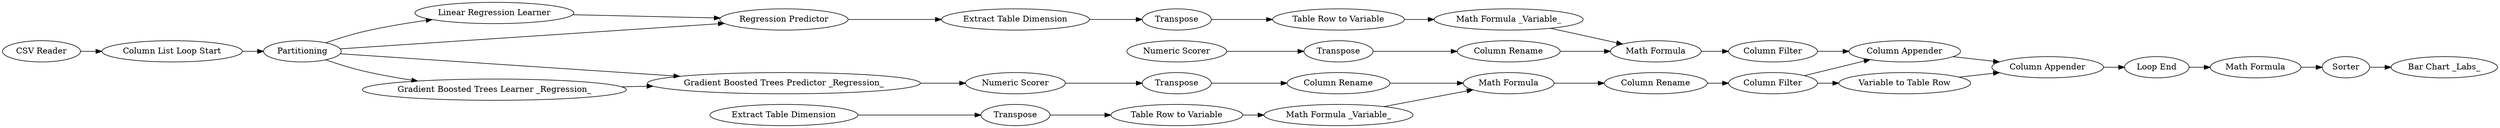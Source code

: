 digraph {
	"-6675931359471377552_56" [label="Math Formula"]
	"-6675931359471377552_52" [label="Bar Chart _Labs_"]
	"-2952213842108516221_15" [label="Column Rename"]
	"-6675931359471377552_12" [label="Gradient Boosted Trees Predictor _Regression_"]
	"-6675931359471377552_55" [label=Sorter]
	"-6675931359471377552_6" [label=Partitioning]
	"-2952213842108516221_8" [label="Math Formula"]
	"-2618197258306869834_14" [label="Math Formula _Variable_"]
	"-6675931359471377552_49" [label="Column Appender"]
	"-2952213842108516221_17" [label=Transpose]
	"-6675931359471377552_1" [label="CSV Reader"]
	"-6675931359471377552_47" [label="Column Filter"]
	"-2618197258306869834_17" [label=Transpose]
	"-2952213842108516221_9" [label=Transpose]
	"-6675931359471377552_11" [label="Gradient Boosted Trees Learner _Regression_"]
	"-2618197258306869834_9" [label=Transpose]
	"-2952213842108516221_18" [label="Table Row to Variable"]
	"-6675931359471377552_45" [label="Column Rename"]
	"-2618197258306869834_13" [label="Numeric Scorer"]
	"-2618197258306869834_16" [label="Extract Table Dimension"]
	"-2952213842108516221_16" [label="Extract Table Dimension"]
	"-2618197258306869834_8" [label="Math Formula"]
	"-6675931359471377552_41" [label="Column List Loop Start"]
	"-6675931359471377552_4" [label="Linear Regression Learner"]
	"-6675931359471377552_48" [label="Column Appender"]
	"-2618197258306869834_18" [label="Table Row to Variable"]
	"-6675931359471377552_46" [label="Column Filter"]
	"-6675931359471377552_44" [label="Variable to Table Row"]
	"-2618197258306869834_15" [label="Column Rename"]
	"-2952213842108516221_13" [label="Numeric Scorer"]
	"-6675931359471377552_5" [label="Regression Predictor"]
	"-6675931359471377552_43" [label="Loop End"]
	"-2952213842108516221_14" [label="Math Formula _Variable_"]
	"-6675931359471377552_5" -> "-2952213842108516221_16"
	"-2618197258306869834_15" -> "-2618197258306869834_8"
	"-2952213842108516221_8" -> "-6675931359471377552_47"
	"-6675931359471377552_48" -> "-6675931359471377552_49"
	"-6675931359471377552_43" -> "-6675931359471377552_56"
	"-6675931359471377552_41" -> "-6675931359471377552_6"
	"-2618197258306869834_14" -> "-2618197258306869834_8"
	"-6675931359471377552_46" -> "-6675931359471377552_44"
	"-2618197258306869834_9" -> "-2618197258306869834_15"
	"-6675931359471377552_4" -> "-6675931359471377552_5"
	"-6675931359471377552_6" -> "-6675931359471377552_4"
	"-6675931359471377552_1" -> "-6675931359471377552_41"
	"-2952213842108516221_15" -> "-2952213842108516221_8"
	"-6675931359471377552_11" -> "-6675931359471377552_12"
	"-2952213842108516221_13" -> "-2952213842108516221_9"
	"-6675931359471377552_56" -> "-6675931359471377552_55"
	"-2618197258306869834_17" -> "-2618197258306869834_18"
	"-6675931359471377552_44" -> "-6675931359471377552_49"
	"-2952213842108516221_14" -> "-2952213842108516221_8"
	"-2952213842108516221_17" -> "-2952213842108516221_18"
	"-2618197258306869834_18" -> "-2618197258306869834_14"
	"-6675931359471377552_6" -> "-6675931359471377552_12"
	"-2952213842108516221_9" -> "-2952213842108516221_15"
	"-6675931359471377552_47" -> "-6675931359471377552_48"
	"-6675931359471377552_6" -> "-6675931359471377552_5"
	"-6675931359471377552_49" -> "-6675931359471377552_43"
	"-2618197258306869834_16" -> "-2618197258306869834_17"
	"-6675931359471377552_55" -> "-6675931359471377552_52"
	"-6675931359471377552_46" -> "-6675931359471377552_48"
	"-2952213842108516221_18" -> "-2952213842108516221_14"
	"-6675931359471377552_6" -> "-6675931359471377552_11"
	"-6675931359471377552_45" -> "-6675931359471377552_46"
	"-2952213842108516221_16" -> "-2952213842108516221_17"
	"-6675931359471377552_12" -> "-2618197258306869834_13"
	"-2618197258306869834_8" -> "-6675931359471377552_45"
	"-2618197258306869834_13" -> "-2618197258306869834_9"
	rankdir=LR
}
